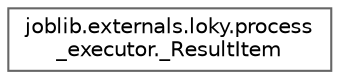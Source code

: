 digraph "Graphical Class Hierarchy"
{
 // LATEX_PDF_SIZE
  bgcolor="transparent";
  edge [fontname=Helvetica,fontsize=10,labelfontname=Helvetica,labelfontsize=10];
  node [fontname=Helvetica,fontsize=10,shape=box,height=0.2,width=0.4];
  rankdir="LR";
  Node0 [id="Node000000",label="joblib.externals.loky.process\l_executor._ResultItem",height=0.2,width=0.4,color="grey40", fillcolor="white", style="filled",URL="$d4/dfa/classjoblib_1_1externals_1_1loky_1_1process__executor_1_1__ResultItem.html",tooltip=" "];
}

